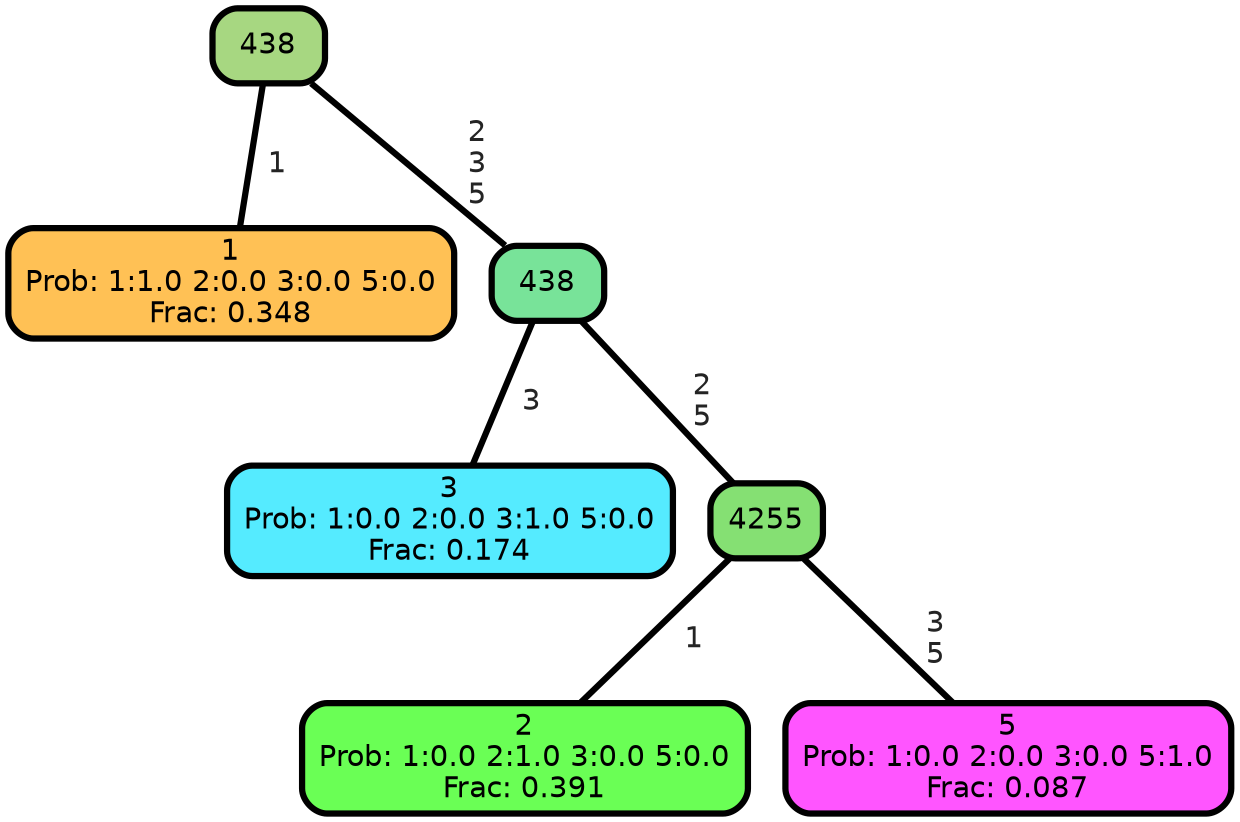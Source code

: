 graph Tree {
node [shape=box, style="filled, rounded",color="black",penwidth="3",fontcolor="black",                 fontname=helvetica] ;
graph [ranksep="0 equally", splines=straight,                 bgcolor=transparent, dpi=200] ;
edge [fontname=helvetica, fontweight=bold,fontcolor=grey14,color=black] ;
0 [label="1
Prob: 1:1.0 2:0.0 3:0.0 5:0.0
Frac: 0.348", fillcolor="#ffc155"] ;
1 [label="438", fillcolor="#a7d781"] ;
2 [label="3
Prob: 1:0.0 2:0.0 3:1.0 5:0.0
Frac: 0.174", fillcolor="#55ebff"] ;
3 [label="438", fillcolor="#78e399"] ;
4 [label="2
Prob: 1:0.0 2:1.0 3:0.0 5:0.0
Frac: 0.391", fillcolor="#6aff55"] ;
5 [label="4255", fillcolor="#85e073"] ;
6 [label="5
Prob: 1:0.0 2:0.0 3:0.0 5:1.0
Frac: 0.087", fillcolor="#ff55ff"] ;
1 -- 0 [label=" 1",penwidth=3] ;
1 -- 3 [label=" 2\n 3\n 5",penwidth=3] ;
3 -- 2 [label=" 3",penwidth=3] ;
3 -- 5 [label=" 2\n 5",penwidth=3] ;
5 -- 4 [label=" 1",penwidth=3] ;
5 -- 6 [label=" 3\n 5",penwidth=3] ;
{rank = same;}}